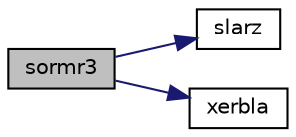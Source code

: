 digraph "sormr3"
{
 // LATEX_PDF_SIZE
  edge [fontname="Helvetica",fontsize="10",labelfontname="Helvetica",labelfontsize="10"];
  node [fontname="Helvetica",fontsize="10",shape=record];
  rankdir="LR";
  Node1 [label="sormr3",height=0.2,width=0.4,color="black", fillcolor="grey75", style="filled", fontcolor="black",tooltip="SORMR3 multiplies a general matrix by the orthogonal matrix from a RZ factorization determined by stz..."];
  Node1 -> Node2 [color="midnightblue",fontsize="10",style="solid",fontname="Helvetica"];
  Node2 [label="slarz",height=0.2,width=0.4,color="black", fillcolor="white", style="filled",URL="$slarz_8f.html#ab957175bfd77abc503697e864b3c571e",tooltip="SLARZ applies an elementary reflector (as returned by stzrzf) to a general matrix."];
  Node1 -> Node3 [color="midnightblue",fontsize="10",style="solid",fontname="Helvetica"];
  Node3 [label="xerbla",height=0.2,width=0.4,color="black", fillcolor="white", style="filled",URL="$xerbla_8f.html#a377ee61015baf8dea7770b3a404b1c07",tooltip="XERBLA"];
}
